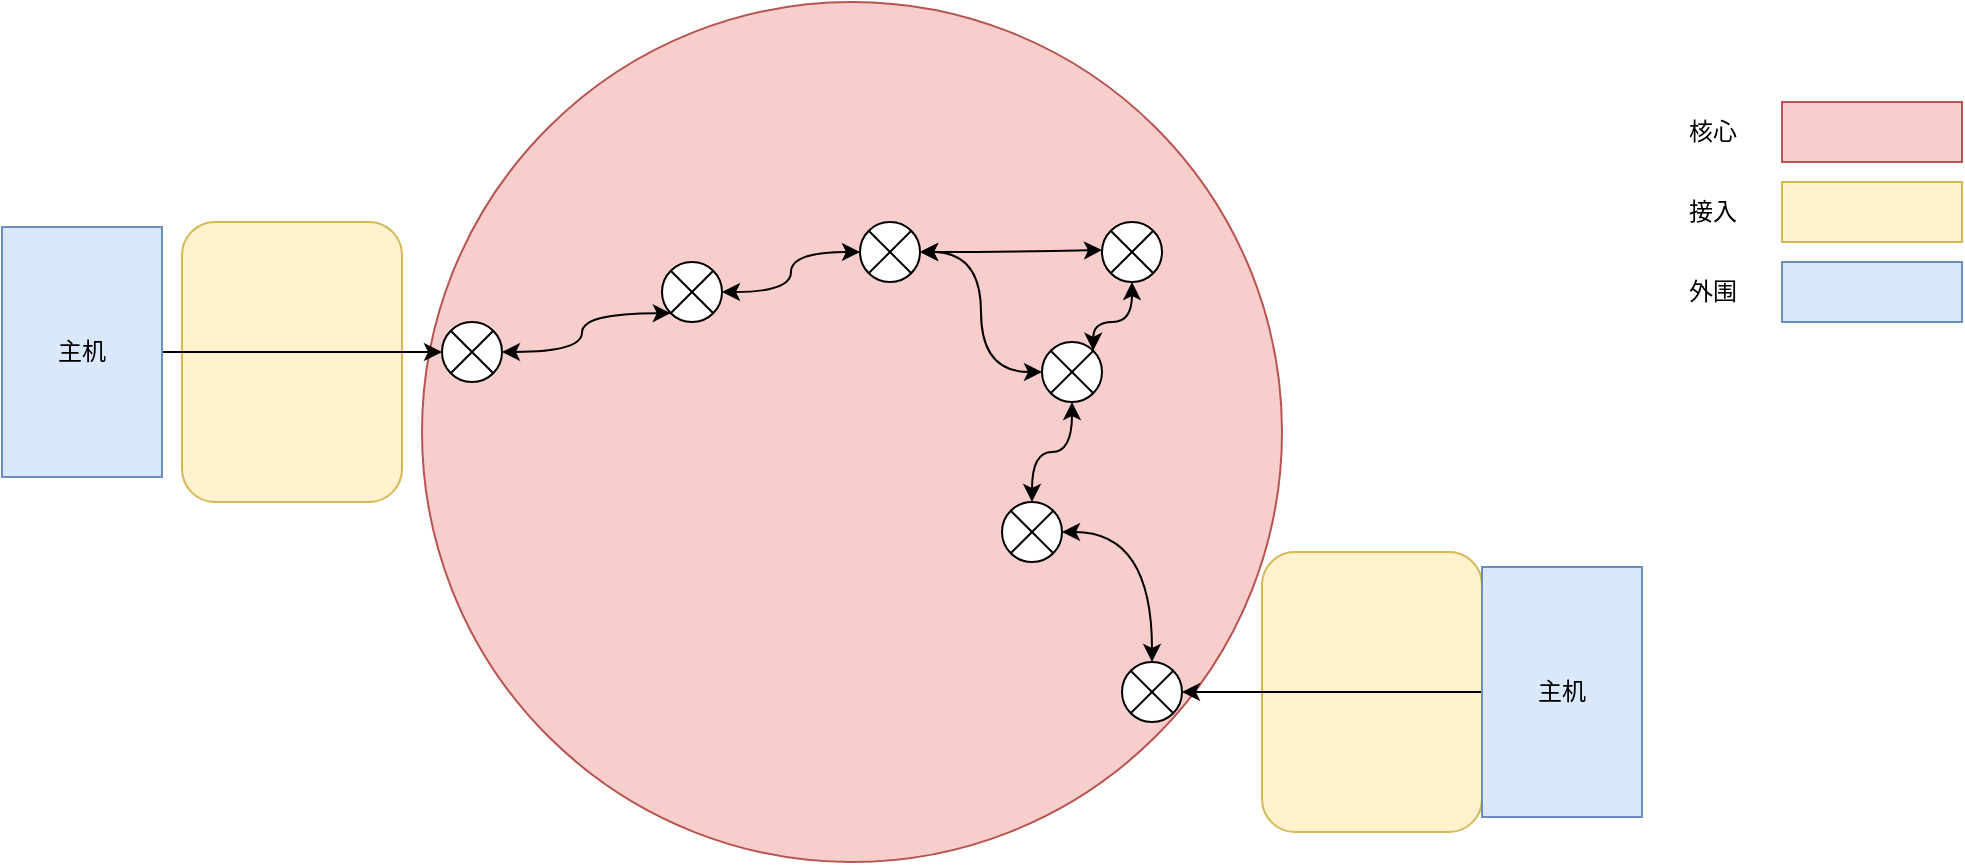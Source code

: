 <mxfile version="22.0.6" type="github">
  <diagram name="第 1 页" id="FKHGSuGCOnbcyCosDWrF">
    <mxGraphModel dx="1621" dy="1601" grid="1" gridSize="10" guides="1" tooltips="1" connect="1" arrows="1" fold="1" page="1" pageScale="1" pageWidth="827" pageHeight="1169" math="0" shadow="0">
      <root>
        <mxCell id="0" />
        <mxCell id="1" parent="0" />
        <mxCell id="AfXP875CaXnzclMjdYe_-35" value="" style="rounded=1;whiteSpace=wrap;html=1;fillColor=#fff2cc;strokeColor=#d6b656;" vertex="1" parent="1">
          <mxGeometry x="600" y="245" width="110" height="140" as="geometry" />
        </mxCell>
        <mxCell id="AfXP875CaXnzclMjdYe_-34" value="" style="rounded=1;whiteSpace=wrap;html=1;fillColor=#fff2cc;strokeColor=#d6b656;" vertex="1" parent="1">
          <mxGeometry x="60" y="80" width="110" height="140" as="geometry" />
        </mxCell>
        <mxCell id="AfXP875CaXnzclMjdYe_-1" value="" style="ellipse;whiteSpace=wrap;html=1;aspect=fixed;fillColor=#f8cecc;strokeColor=#b85450;" vertex="1" parent="1">
          <mxGeometry x="180" y="-30" width="430" height="430" as="geometry" />
        </mxCell>
        <mxCell id="AfXP875CaXnzclMjdYe_-19" style="edgeStyle=orthogonalEdgeStyle;orthogonalLoop=1;jettySize=auto;html=1;entryX=0;entryY=1;entryDx=0;entryDy=0;startArrow=classic;startFill=1;curved=1;" edge="1" parent="1" source="AfXP875CaXnzclMjdYe_-2" target="AfXP875CaXnzclMjdYe_-3">
          <mxGeometry relative="1" as="geometry" />
        </mxCell>
        <mxCell id="AfXP875CaXnzclMjdYe_-2" value="" style="shape=sumEllipse;perimeter=ellipsePerimeter;whiteSpace=wrap;html=1;backgroundOutline=1;" vertex="1" parent="1">
          <mxGeometry x="190" y="130" width="30" height="30" as="geometry" />
        </mxCell>
        <mxCell id="AfXP875CaXnzclMjdYe_-20" style="edgeStyle=orthogonalEdgeStyle;orthogonalLoop=1;jettySize=auto;html=1;entryX=0;entryY=0.5;entryDx=0;entryDy=0;startArrow=classic;startFill=1;curved=1;" edge="1" parent="1" source="AfXP875CaXnzclMjdYe_-3" target="AfXP875CaXnzclMjdYe_-11">
          <mxGeometry relative="1" as="geometry" />
        </mxCell>
        <mxCell id="AfXP875CaXnzclMjdYe_-3" value="" style="shape=sumEllipse;perimeter=ellipsePerimeter;whiteSpace=wrap;html=1;backgroundOutline=1;" vertex="1" parent="1">
          <mxGeometry x="300" y="100" width="30" height="30" as="geometry" />
        </mxCell>
        <mxCell id="AfXP875CaXnzclMjdYe_-27" style="edgeStyle=orthogonalEdgeStyle;orthogonalLoop=1;jettySize=auto;html=1;entryX=0.5;entryY=0;entryDx=0;entryDy=0;startArrow=classic;startFill=1;curved=1;" edge="1" parent="1" source="AfXP875CaXnzclMjdYe_-5" target="AfXP875CaXnzclMjdYe_-6">
          <mxGeometry relative="1" as="geometry" />
        </mxCell>
        <mxCell id="AfXP875CaXnzclMjdYe_-5" value="" style="shape=sumEllipse;perimeter=ellipsePerimeter;whiteSpace=wrap;html=1;backgroundOutline=1;" vertex="1" parent="1">
          <mxGeometry x="470" y="220" width="30" height="30" as="geometry" />
        </mxCell>
        <mxCell id="AfXP875CaXnzclMjdYe_-6" value="" style="shape=sumEllipse;perimeter=ellipsePerimeter;whiteSpace=wrap;html=1;backgroundOutline=1;" vertex="1" parent="1">
          <mxGeometry x="530" y="300" width="30" height="30" as="geometry" />
        </mxCell>
        <mxCell id="AfXP875CaXnzclMjdYe_-25" style="edgeStyle=orthogonalEdgeStyle;orthogonalLoop=1;jettySize=auto;html=1;entryX=0.5;entryY=0;entryDx=0;entryDy=0;curved=1;startArrow=classic;startFill=1;" edge="1" parent="1" source="AfXP875CaXnzclMjdYe_-10" target="AfXP875CaXnzclMjdYe_-5">
          <mxGeometry relative="1" as="geometry" />
        </mxCell>
        <mxCell id="AfXP875CaXnzclMjdYe_-10" value="" style="shape=sumEllipse;perimeter=ellipsePerimeter;whiteSpace=wrap;html=1;backgroundOutline=1;" vertex="1" parent="1">
          <mxGeometry x="490" y="140" width="30" height="30" as="geometry" />
        </mxCell>
        <mxCell id="AfXP875CaXnzclMjdYe_-23" style="edgeStyle=orthogonalEdgeStyle;orthogonalLoop=1;jettySize=auto;html=1;entryX=0;entryY=0.5;entryDx=0;entryDy=0;curved=1;startArrow=classic;startFill=1;" edge="1" parent="1" source="AfXP875CaXnzclMjdYe_-11" target="AfXP875CaXnzclMjdYe_-10">
          <mxGeometry relative="1" as="geometry" />
        </mxCell>
        <mxCell id="AfXP875CaXnzclMjdYe_-11" value="" style="shape=sumEllipse;perimeter=ellipsePerimeter;whiteSpace=wrap;html=1;backgroundOutline=1;" vertex="1" parent="1">
          <mxGeometry x="399" y="80" width="30" height="30" as="geometry" />
        </mxCell>
        <mxCell id="AfXP875CaXnzclMjdYe_-24" style="edgeStyle=orthogonalEdgeStyle;orthogonalLoop=1;jettySize=auto;html=1;entryX=1;entryY=0;entryDx=0;entryDy=0;curved=1;startArrow=classic;startFill=1;" edge="1" parent="1" source="AfXP875CaXnzclMjdYe_-12" target="AfXP875CaXnzclMjdYe_-10">
          <mxGeometry relative="1" as="geometry" />
        </mxCell>
        <mxCell id="AfXP875CaXnzclMjdYe_-12" value="" style="shape=sumEllipse;perimeter=ellipsePerimeter;whiteSpace=wrap;html=1;backgroundOutline=1;" vertex="1" parent="1">
          <mxGeometry x="520" y="80" width="30" height="30" as="geometry" />
        </mxCell>
        <mxCell id="AfXP875CaXnzclMjdYe_-21" style="edgeStyle=orthogonalEdgeStyle;orthogonalLoop=1;jettySize=auto;html=1;startArrow=classic;startFill=1;curved=1;" edge="1" parent="1" source="AfXP875CaXnzclMjdYe_-11">
          <mxGeometry relative="1" as="geometry">
            <mxPoint x="520" y="94" as="targetPoint" />
          </mxGeometry>
        </mxCell>
        <mxCell id="AfXP875CaXnzclMjdYe_-30" style="edgeStyle=orthogonalEdgeStyle;rounded=0;orthogonalLoop=1;jettySize=auto;html=1;entryX=0;entryY=0.5;entryDx=0;entryDy=0;" edge="1" parent="1" source="AfXP875CaXnzclMjdYe_-29" target="AfXP875CaXnzclMjdYe_-2">
          <mxGeometry relative="1" as="geometry" />
        </mxCell>
        <mxCell id="AfXP875CaXnzclMjdYe_-29" value="主机" style="rounded=0;whiteSpace=wrap;html=1;fillColor=#dae8fc;strokeColor=#6c8ebf;" vertex="1" parent="1">
          <mxGeometry x="-30" y="82.5" width="80" height="125" as="geometry" />
        </mxCell>
        <mxCell id="AfXP875CaXnzclMjdYe_-32" style="edgeStyle=orthogonalEdgeStyle;rounded=0;orthogonalLoop=1;jettySize=auto;html=1;entryX=1;entryY=0.5;entryDx=0;entryDy=0;" edge="1" parent="1" source="AfXP875CaXnzclMjdYe_-31" target="AfXP875CaXnzclMjdYe_-6">
          <mxGeometry relative="1" as="geometry" />
        </mxCell>
        <mxCell id="AfXP875CaXnzclMjdYe_-31" value="主机" style="rounded=0;whiteSpace=wrap;html=1;fillColor=#dae8fc;strokeColor=#6c8ebf;" vertex="1" parent="1">
          <mxGeometry x="710" y="252.5" width="80" height="125" as="geometry" />
        </mxCell>
        <mxCell id="AfXP875CaXnzclMjdYe_-36" value="" style="rounded=0;whiteSpace=wrap;html=1;fillColor=#f8cecc;strokeColor=#b85450;" vertex="1" parent="1">
          <mxGeometry x="860" y="20" width="90" height="30" as="geometry" />
        </mxCell>
        <mxCell id="AfXP875CaXnzclMjdYe_-37" value="核心" style="text;html=1;align=center;verticalAlign=middle;resizable=0;points=[];autosize=1;strokeColor=none;fillColor=none;" vertex="1" parent="1">
          <mxGeometry x="800" y="20" width="50" height="30" as="geometry" />
        </mxCell>
        <mxCell id="AfXP875CaXnzclMjdYe_-38" value="" style="rounded=0;whiteSpace=wrap;html=1;fillColor=#fff2cc;strokeColor=#d6b656;" vertex="1" parent="1">
          <mxGeometry x="860" y="60" width="90" height="30" as="geometry" />
        </mxCell>
        <mxCell id="AfXP875CaXnzclMjdYe_-39" value="接入" style="text;html=1;align=center;verticalAlign=middle;resizable=0;points=[];autosize=1;strokeColor=none;fillColor=none;" vertex="1" parent="1">
          <mxGeometry x="800" y="60" width="50" height="30" as="geometry" />
        </mxCell>
        <mxCell id="AfXP875CaXnzclMjdYe_-40" value="" style="rounded=0;whiteSpace=wrap;html=1;fillColor=#dae8fc;strokeColor=#6c8ebf;" vertex="1" parent="1">
          <mxGeometry x="860" y="100" width="90" height="30" as="geometry" />
        </mxCell>
        <mxCell id="AfXP875CaXnzclMjdYe_-41" value="外围" style="text;html=1;align=center;verticalAlign=middle;resizable=0;points=[];autosize=1;strokeColor=none;fillColor=none;" vertex="1" parent="1">
          <mxGeometry x="800" y="100" width="50" height="30" as="geometry" />
        </mxCell>
      </root>
    </mxGraphModel>
  </diagram>
</mxfile>
